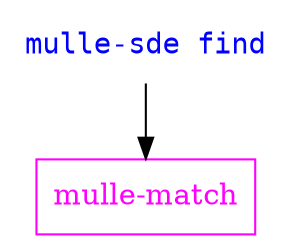 digraph G {
    graph [rankdir = TD];

    node[shape=record];

    "mulle-sde find"  [ label="mulle-sde find", shape="none", fontname="monospace", fontcolor="blue"]

    "mulle-sde find"  -> "mulle-match"

    "mulle-match" [ color="magenta", fontcolor="magenta"]
}
